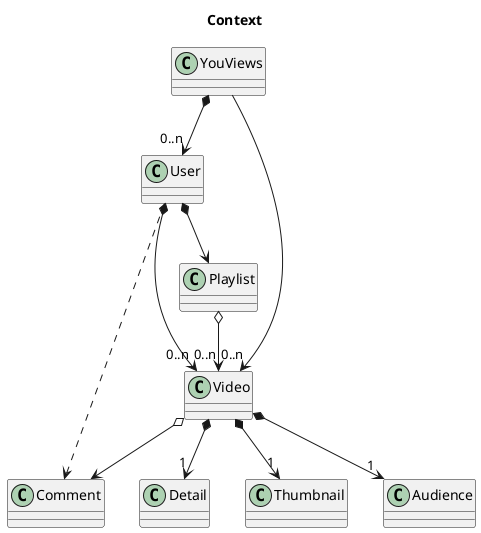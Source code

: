 @startuml YouViewContext
title Context

YouViews *--> "0..n" User
YouViews --> "0..n" Video
User *--> "0..n" Video
User ..> Comment
User *--> Playlist
Video *--> "1" Detail
Video *--> "1" Thumbnail
Video *--> "1" Audience
Video o--> Comment

Playlist o--> "0..n" Video

@enduml
